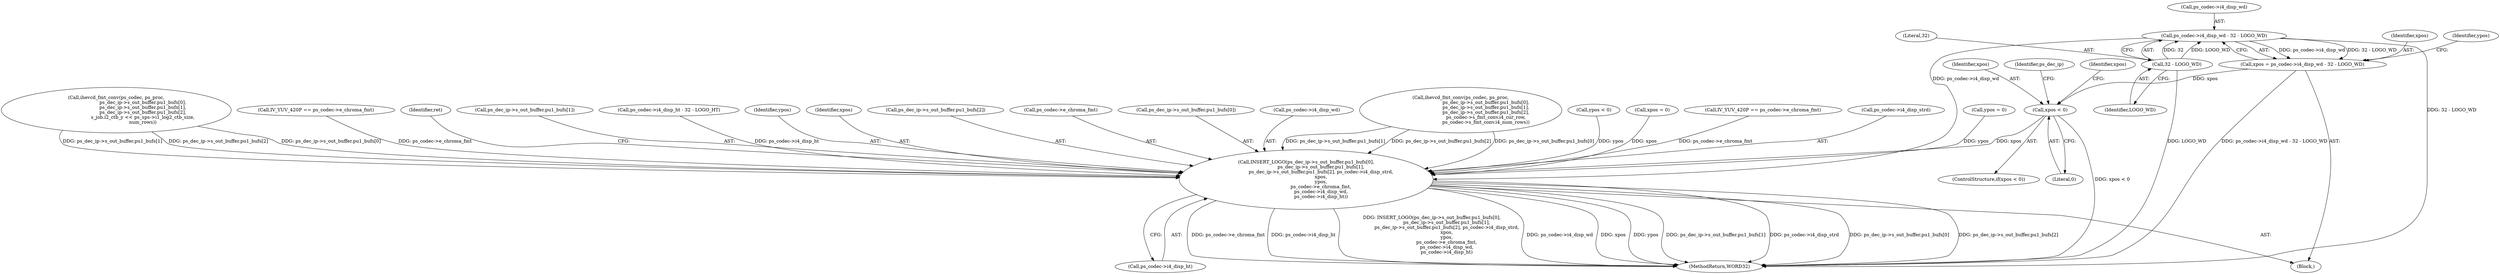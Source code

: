 digraph "0_Android_87fb7909c49e6a4510ba86ace1ffc83459c7e1b9@pointer" {
"1001834" [label="(Call,ps_codec->i4_disp_wd - 32 - LOGO_WD)"];
"1001838" [label="(Call,32 - LOGO_WD)"];
"1001832" [label="(Call,xpos = ps_codec->i4_disp_wd - 32 - LOGO_WD)"];
"1001859" [label="(Call,xpos < 0)"];
"1001865" [label="(Call,INSERT_LOGO(ps_dec_ip->s_out_buffer.pu1_bufs[0],\n                    ps_dec_ip->s_out_buffer.pu1_bufs[1],\n                    ps_dec_ip->s_out_buffer.pu1_bufs[2], ps_codec->i4_disp_strd,\n                    xpos,\n                    ypos,\n                    ps_codec->e_chroma_fmt,\n                    ps_codec->i4_disp_wd,\n                    ps_codec->i4_disp_ht))"];
"1001858" [label="(ControlStructure,if(xpos < 0))"];
"1001843" [label="(Identifier,ypos)"];
"1001634" [label="(Call,ihevcd_fmt_conv(ps_codec, ps_proc,\n                                  ps_dec_ip->s_out_buffer.pu1_bufs[0],\n                                  ps_dec_ip->s_out_buffer.pu1_bufs[1],\n                                  ps_dec_ip->s_out_buffer.pu1_bufs[2],\n                                  ps_codec->s_fmt_conv.i4_cur_row,\n                                  ps_codec->s_fmt_conv.i4_num_rows))"];
"1001839" [label="(Literal,32)"];
"1001859" [label="(Call,xpos < 0)"];
"1001852" [label="(Call,ypos < 0)"];
"1001862" [label="(Call,xpos = 0)"];
"1001292" [label="(Call,IV_YUV_420P == ps_codec->e_chroma_fmt)"];
"1001887" [label="(Call,ps_codec->i4_disp_strd)"];
"1001855" [label="(Call,ypos = 0)"];
"1001527" [label="(Call,ihevcd_fmt_conv(ps_codec, ps_proc,\n                                    ps_dec_ip->s_out_buffer.pu1_bufs[0],\n                                    ps_dec_ip->s_out_buffer.pu1_bufs[1],\n                                    ps_dec_ip->s_out_buffer.pu1_bufs[2],\n                                    s_job.i2_ctb_y << ps_sps->i1_log2_ctb_size,\n                                    num_rows))"];
"1001830" [label="(Block,)"];
"1001572" [label="(Call,IV_YUV_420P == ps_codec->e_chroma_fmt)"];
"1001832" [label="(Call,xpos = ps_codec->i4_disp_wd - 32 - LOGO_WD)"];
"1001902" [label="(Identifier,ret)"];
"1001834" [label="(Call,ps_codec->i4_disp_wd - 32 - LOGO_WD)"];
"1001873" [label="(Call,ps_dec_ip->s_out_buffer.pu1_bufs[1])"];
"1001844" [label="(Call,ps_codec->i4_disp_ht - 32 - LOGO_HT)"];
"1001860" [label="(Identifier,xpos)"];
"1001891" [label="(Identifier,ypos)"];
"1001861" [label="(Literal,0)"];
"1001890" [label="(Identifier,xpos)"];
"1001880" [label="(Call,ps_dec_ip->s_out_buffer.pu1_bufs[2])"];
"1001892" [label="(Call,ps_codec->e_chroma_fmt)"];
"1001835" [label="(Call,ps_codec->i4_disp_wd)"];
"1001903" [label="(MethodReturn,WORD32)"];
"1001869" [label="(Identifier,ps_dec_ip)"];
"1001898" [label="(Call,ps_codec->i4_disp_ht)"];
"1001866" [label="(Call,ps_dec_ip->s_out_buffer.pu1_bufs[0])"];
"1001838" [label="(Call,32 - LOGO_WD)"];
"1001840" [label="(Identifier,LOGO_WD)"];
"1001833" [label="(Identifier,xpos)"];
"1001895" [label="(Call,ps_codec->i4_disp_wd)"];
"1001863" [label="(Identifier,xpos)"];
"1001865" [label="(Call,INSERT_LOGO(ps_dec_ip->s_out_buffer.pu1_bufs[0],\n                    ps_dec_ip->s_out_buffer.pu1_bufs[1],\n                    ps_dec_ip->s_out_buffer.pu1_bufs[2], ps_codec->i4_disp_strd,\n                    xpos,\n                    ypos,\n                    ps_codec->e_chroma_fmt,\n                    ps_codec->i4_disp_wd,\n                    ps_codec->i4_disp_ht))"];
"1001834" -> "1001832"  [label="AST: "];
"1001834" -> "1001838"  [label="CFG: "];
"1001835" -> "1001834"  [label="AST: "];
"1001838" -> "1001834"  [label="AST: "];
"1001832" -> "1001834"  [label="CFG: "];
"1001834" -> "1001903"  [label="DDG: 32 - LOGO_WD"];
"1001834" -> "1001832"  [label="DDG: ps_codec->i4_disp_wd"];
"1001834" -> "1001832"  [label="DDG: 32 - LOGO_WD"];
"1001838" -> "1001834"  [label="DDG: 32"];
"1001838" -> "1001834"  [label="DDG: LOGO_WD"];
"1001834" -> "1001865"  [label="DDG: ps_codec->i4_disp_wd"];
"1001838" -> "1001840"  [label="CFG: "];
"1001839" -> "1001838"  [label="AST: "];
"1001840" -> "1001838"  [label="AST: "];
"1001838" -> "1001903"  [label="DDG: LOGO_WD"];
"1001832" -> "1001830"  [label="AST: "];
"1001833" -> "1001832"  [label="AST: "];
"1001843" -> "1001832"  [label="CFG: "];
"1001832" -> "1001903"  [label="DDG: ps_codec->i4_disp_wd - 32 - LOGO_WD"];
"1001832" -> "1001859"  [label="DDG: xpos"];
"1001859" -> "1001858"  [label="AST: "];
"1001859" -> "1001861"  [label="CFG: "];
"1001860" -> "1001859"  [label="AST: "];
"1001861" -> "1001859"  [label="AST: "];
"1001863" -> "1001859"  [label="CFG: "];
"1001869" -> "1001859"  [label="CFG: "];
"1001859" -> "1001903"  [label="DDG: xpos < 0"];
"1001859" -> "1001865"  [label="DDG: xpos"];
"1001865" -> "1001830"  [label="AST: "];
"1001865" -> "1001898"  [label="CFG: "];
"1001866" -> "1001865"  [label="AST: "];
"1001873" -> "1001865"  [label="AST: "];
"1001880" -> "1001865"  [label="AST: "];
"1001887" -> "1001865"  [label="AST: "];
"1001890" -> "1001865"  [label="AST: "];
"1001891" -> "1001865"  [label="AST: "];
"1001892" -> "1001865"  [label="AST: "];
"1001895" -> "1001865"  [label="AST: "];
"1001898" -> "1001865"  [label="AST: "];
"1001902" -> "1001865"  [label="CFG: "];
"1001865" -> "1001903"  [label="DDG: INSERT_LOGO(ps_dec_ip->s_out_buffer.pu1_bufs[0],\n                    ps_dec_ip->s_out_buffer.pu1_bufs[1],\n                    ps_dec_ip->s_out_buffer.pu1_bufs[2], ps_codec->i4_disp_strd,\n                    xpos,\n                    ypos,\n                    ps_codec->e_chroma_fmt,\n                    ps_codec->i4_disp_wd,\n                    ps_codec->i4_disp_ht)"];
"1001865" -> "1001903"  [label="DDG: ps_codec->i4_disp_wd"];
"1001865" -> "1001903"  [label="DDG: xpos"];
"1001865" -> "1001903"  [label="DDG: ypos"];
"1001865" -> "1001903"  [label="DDG: ps_dec_ip->s_out_buffer.pu1_bufs[1]"];
"1001865" -> "1001903"  [label="DDG: ps_codec->i4_disp_strd"];
"1001865" -> "1001903"  [label="DDG: ps_dec_ip->s_out_buffer.pu1_bufs[0]"];
"1001865" -> "1001903"  [label="DDG: ps_dec_ip->s_out_buffer.pu1_bufs[2]"];
"1001865" -> "1001903"  [label="DDG: ps_codec->e_chroma_fmt"];
"1001865" -> "1001903"  [label="DDG: ps_codec->i4_disp_ht"];
"1001527" -> "1001865"  [label="DDG: ps_dec_ip->s_out_buffer.pu1_bufs[0]"];
"1001527" -> "1001865"  [label="DDG: ps_dec_ip->s_out_buffer.pu1_bufs[1]"];
"1001527" -> "1001865"  [label="DDG: ps_dec_ip->s_out_buffer.pu1_bufs[2]"];
"1001634" -> "1001865"  [label="DDG: ps_dec_ip->s_out_buffer.pu1_bufs[0]"];
"1001634" -> "1001865"  [label="DDG: ps_dec_ip->s_out_buffer.pu1_bufs[1]"];
"1001634" -> "1001865"  [label="DDG: ps_dec_ip->s_out_buffer.pu1_bufs[2]"];
"1001862" -> "1001865"  [label="DDG: xpos"];
"1001855" -> "1001865"  [label="DDG: ypos"];
"1001852" -> "1001865"  [label="DDG: ypos"];
"1001572" -> "1001865"  [label="DDG: ps_codec->e_chroma_fmt"];
"1001292" -> "1001865"  [label="DDG: ps_codec->e_chroma_fmt"];
"1001844" -> "1001865"  [label="DDG: ps_codec->i4_disp_ht"];
}
